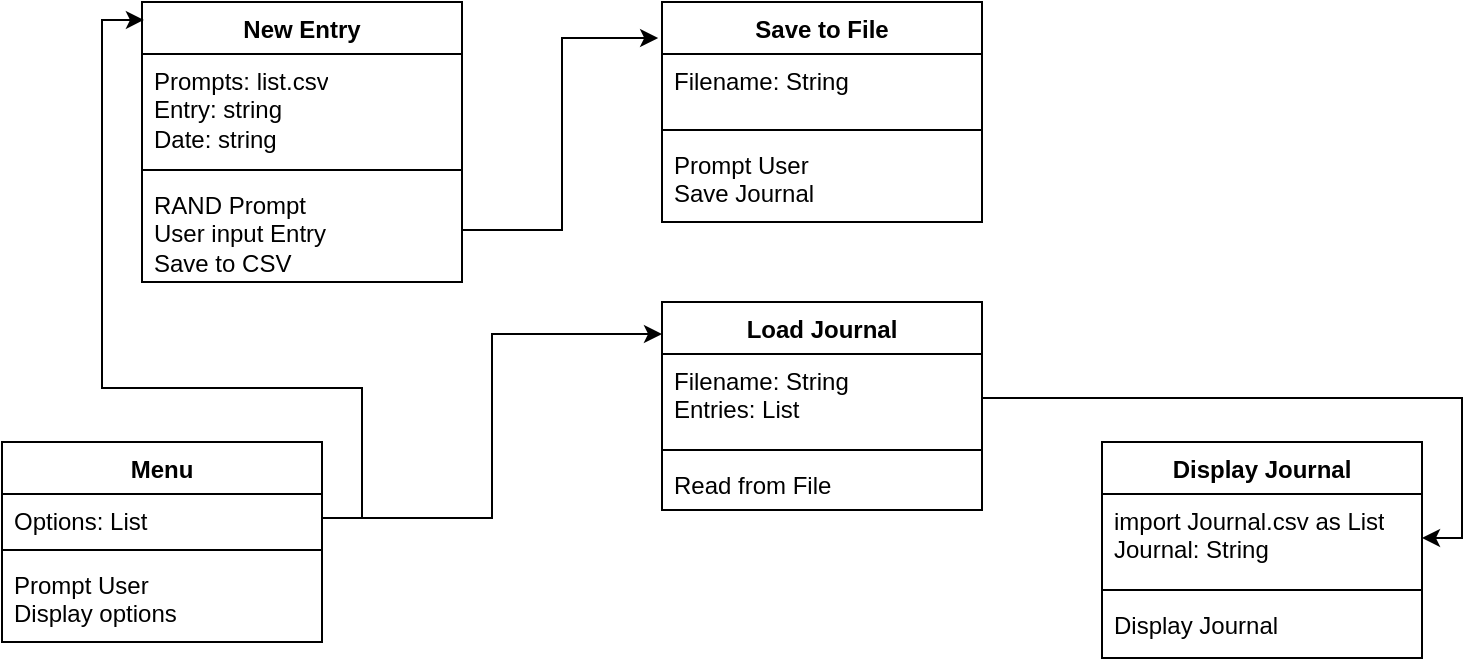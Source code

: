 <mxfile version="22.0.2" type="device">
  <diagram name="Page-1" id="LlIN6rVTh9_fqr0YQBh0">
    <mxGraphModel dx="880" dy="438" grid="1" gridSize="10" guides="1" tooltips="1" connect="1" arrows="1" fold="1" page="1" pageScale="1" pageWidth="850" pageHeight="1100" math="0" shadow="0">
      <root>
        <mxCell id="0" />
        <mxCell id="1" parent="0" />
        <mxCell id="LrsMWdvFFOfcrvA5xw5V-10" value="New Entry" style="swimlane;fontStyle=1;align=center;verticalAlign=top;childLayout=stackLayout;horizontal=1;startSize=26;horizontalStack=0;resizeParent=1;resizeParentMax=0;resizeLast=0;collapsible=1;marginBottom=0;whiteSpace=wrap;html=1;" vertex="1" parent="1">
          <mxGeometry x="160" y="40" width="160" height="140" as="geometry" />
        </mxCell>
        <mxCell id="LrsMWdvFFOfcrvA5xw5V-11" value="Prompts: list.csv&lt;br&gt;Entry: string&amp;nbsp;&lt;br&gt;Date: string" style="text;strokeColor=none;fillColor=none;align=left;verticalAlign=top;spacingLeft=4;spacingRight=4;overflow=hidden;rotatable=0;points=[[0,0.5],[1,0.5]];portConstraint=eastwest;whiteSpace=wrap;html=1;" vertex="1" parent="LrsMWdvFFOfcrvA5xw5V-10">
          <mxGeometry y="26" width="160" height="54" as="geometry" />
        </mxCell>
        <mxCell id="LrsMWdvFFOfcrvA5xw5V-12" value="" style="line;strokeWidth=1;fillColor=none;align=left;verticalAlign=middle;spacingTop=-1;spacingLeft=3;spacingRight=3;rotatable=0;labelPosition=right;points=[];portConstraint=eastwest;strokeColor=inherit;" vertex="1" parent="LrsMWdvFFOfcrvA5xw5V-10">
          <mxGeometry y="80" width="160" height="8" as="geometry" />
        </mxCell>
        <mxCell id="LrsMWdvFFOfcrvA5xw5V-13" value="RAND Prompt&lt;br&gt;User input Entry&lt;br&gt;Save to CSV" style="text;strokeColor=none;fillColor=none;align=left;verticalAlign=top;spacingLeft=4;spacingRight=4;overflow=hidden;rotatable=0;points=[[0,0.5],[1,0.5]];portConstraint=eastwest;whiteSpace=wrap;html=1;" vertex="1" parent="LrsMWdvFFOfcrvA5xw5V-10">
          <mxGeometry y="88" width="160" height="52" as="geometry" />
        </mxCell>
        <mxCell id="LrsMWdvFFOfcrvA5xw5V-18" value="Save to File" style="swimlane;fontStyle=1;align=center;verticalAlign=top;childLayout=stackLayout;horizontal=1;startSize=26;horizontalStack=0;resizeParent=1;resizeParentMax=0;resizeLast=0;collapsible=1;marginBottom=0;whiteSpace=wrap;html=1;" vertex="1" parent="1">
          <mxGeometry x="420" y="40" width="160" height="110" as="geometry" />
        </mxCell>
        <mxCell id="LrsMWdvFFOfcrvA5xw5V-19" value="Filename: String" style="text;strokeColor=none;fillColor=none;align=left;verticalAlign=top;spacingLeft=4;spacingRight=4;overflow=hidden;rotatable=0;points=[[0,0.5],[1,0.5]];portConstraint=eastwest;whiteSpace=wrap;html=1;" vertex="1" parent="LrsMWdvFFOfcrvA5xw5V-18">
          <mxGeometry y="26" width="160" height="34" as="geometry" />
        </mxCell>
        <mxCell id="LrsMWdvFFOfcrvA5xw5V-20" value="" style="line;strokeWidth=1;fillColor=none;align=left;verticalAlign=middle;spacingTop=-1;spacingLeft=3;spacingRight=3;rotatable=0;labelPosition=right;points=[];portConstraint=eastwest;strokeColor=inherit;" vertex="1" parent="LrsMWdvFFOfcrvA5xw5V-18">
          <mxGeometry y="60" width="160" height="8" as="geometry" />
        </mxCell>
        <mxCell id="LrsMWdvFFOfcrvA5xw5V-21" value="Prompt User&lt;br&gt;Save Journal" style="text;strokeColor=none;fillColor=none;align=left;verticalAlign=top;spacingLeft=4;spacingRight=4;overflow=hidden;rotatable=0;points=[[0,0.5],[1,0.5]];portConstraint=eastwest;whiteSpace=wrap;html=1;" vertex="1" parent="LrsMWdvFFOfcrvA5xw5V-18">
          <mxGeometry y="68" width="160" height="42" as="geometry" />
        </mxCell>
        <mxCell id="LrsMWdvFFOfcrvA5xw5V-22" value="Display Journal" style="swimlane;fontStyle=1;align=center;verticalAlign=top;childLayout=stackLayout;horizontal=1;startSize=26;horizontalStack=0;resizeParent=1;resizeParentMax=0;resizeLast=0;collapsible=1;marginBottom=0;whiteSpace=wrap;html=1;" vertex="1" parent="1">
          <mxGeometry x="640" y="260" width="160" height="108" as="geometry" />
        </mxCell>
        <mxCell id="LrsMWdvFFOfcrvA5xw5V-23" value="import Journal.csv as List&lt;br&gt;Journal: String" style="text;strokeColor=none;fillColor=none;align=left;verticalAlign=top;spacingLeft=4;spacingRight=4;overflow=hidden;rotatable=0;points=[[0,0.5],[1,0.5]];portConstraint=eastwest;whiteSpace=wrap;html=1;" vertex="1" parent="LrsMWdvFFOfcrvA5xw5V-22">
          <mxGeometry y="26" width="160" height="44" as="geometry" />
        </mxCell>
        <mxCell id="LrsMWdvFFOfcrvA5xw5V-24" value="" style="line;strokeWidth=1;fillColor=none;align=left;verticalAlign=middle;spacingTop=-1;spacingLeft=3;spacingRight=3;rotatable=0;labelPosition=right;points=[];portConstraint=eastwest;strokeColor=inherit;" vertex="1" parent="LrsMWdvFFOfcrvA5xw5V-22">
          <mxGeometry y="70" width="160" height="8" as="geometry" />
        </mxCell>
        <mxCell id="LrsMWdvFFOfcrvA5xw5V-25" value="Display Journal" style="text;strokeColor=none;fillColor=none;align=left;verticalAlign=top;spacingLeft=4;spacingRight=4;overflow=hidden;rotatable=0;points=[[0,0.5],[1,0.5]];portConstraint=eastwest;whiteSpace=wrap;html=1;" vertex="1" parent="LrsMWdvFFOfcrvA5xw5V-22">
          <mxGeometry y="78" width="160" height="30" as="geometry" />
        </mxCell>
        <mxCell id="LrsMWdvFFOfcrvA5xw5V-26" value="Load Journal" style="swimlane;fontStyle=1;align=center;verticalAlign=top;childLayout=stackLayout;horizontal=1;startSize=26;horizontalStack=0;resizeParent=1;resizeParentMax=0;resizeLast=0;collapsible=1;marginBottom=0;whiteSpace=wrap;html=1;" vertex="1" parent="1">
          <mxGeometry x="420" y="190" width="160" height="104" as="geometry" />
        </mxCell>
        <mxCell id="LrsMWdvFFOfcrvA5xw5V-27" value="Filename: String&lt;br&gt;Entries: List&lt;br&gt;" style="text;strokeColor=none;fillColor=none;align=left;verticalAlign=top;spacingLeft=4;spacingRight=4;overflow=hidden;rotatable=0;points=[[0,0.5],[1,0.5]];portConstraint=eastwest;whiteSpace=wrap;html=1;" vertex="1" parent="LrsMWdvFFOfcrvA5xw5V-26">
          <mxGeometry y="26" width="160" height="44" as="geometry" />
        </mxCell>
        <mxCell id="LrsMWdvFFOfcrvA5xw5V-28" value="" style="line;strokeWidth=1;fillColor=none;align=left;verticalAlign=middle;spacingTop=-1;spacingLeft=3;spacingRight=3;rotatable=0;labelPosition=right;points=[];portConstraint=eastwest;strokeColor=inherit;" vertex="1" parent="LrsMWdvFFOfcrvA5xw5V-26">
          <mxGeometry y="70" width="160" height="8" as="geometry" />
        </mxCell>
        <mxCell id="LrsMWdvFFOfcrvA5xw5V-29" value="Read from File" style="text;strokeColor=none;fillColor=none;align=left;verticalAlign=top;spacingLeft=4;spacingRight=4;overflow=hidden;rotatable=0;points=[[0,0.5],[1,0.5]];portConstraint=eastwest;whiteSpace=wrap;html=1;" vertex="1" parent="LrsMWdvFFOfcrvA5xw5V-26">
          <mxGeometry y="78" width="160" height="26" as="geometry" />
        </mxCell>
        <mxCell id="LrsMWdvFFOfcrvA5xw5V-30" value="Menu" style="swimlane;fontStyle=1;align=center;verticalAlign=top;childLayout=stackLayout;horizontal=1;startSize=26;horizontalStack=0;resizeParent=1;resizeParentMax=0;resizeLast=0;collapsible=1;marginBottom=0;whiteSpace=wrap;html=1;" vertex="1" parent="1">
          <mxGeometry x="90" y="260" width="160" height="100" as="geometry" />
        </mxCell>
        <mxCell id="LrsMWdvFFOfcrvA5xw5V-31" value="Options: List&lt;br&gt;" style="text;strokeColor=none;fillColor=none;align=left;verticalAlign=top;spacingLeft=4;spacingRight=4;overflow=hidden;rotatable=0;points=[[0,0.5],[1,0.5]];portConstraint=eastwest;whiteSpace=wrap;html=1;" vertex="1" parent="LrsMWdvFFOfcrvA5xw5V-30">
          <mxGeometry y="26" width="160" height="24" as="geometry" />
        </mxCell>
        <mxCell id="LrsMWdvFFOfcrvA5xw5V-32" value="" style="line;strokeWidth=1;fillColor=none;align=left;verticalAlign=middle;spacingTop=-1;spacingLeft=3;spacingRight=3;rotatable=0;labelPosition=right;points=[];portConstraint=eastwest;strokeColor=inherit;" vertex="1" parent="LrsMWdvFFOfcrvA5xw5V-30">
          <mxGeometry y="50" width="160" height="8" as="geometry" />
        </mxCell>
        <mxCell id="LrsMWdvFFOfcrvA5xw5V-33" value="Prompt User&lt;br&gt;Display options" style="text;strokeColor=none;fillColor=none;align=left;verticalAlign=top;spacingLeft=4;spacingRight=4;overflow=hidden;rotatable=0;points=[[0,0.5],[1,0.5]];portConstraint=eastwest;whiteSpace=wrap;html=1;" vertex="1" parent="LrsMWdvFFOfcrvA5xw5V-30">
          <mxGeometry y="58" width="160" height="42" as="geometry" />
        </mxCell>
        <mxCell id="LrsMWdvFFOfcrvA5xw5V-37" style="edgeStyle=orthogonalEdgeStyle;rounded=0;orthogonalLoop=1;jettySize=auto;html=1;exitX=1;exitY=0.5;exitDx=0;exitDy=0;entryX=0.006;entryY=0.064;entryDx=0;entryDy=0;entryPerimeter=0;" edge="1" parent="1" source="LrsMWdvFFOfcrvA5xw5V-31" target="LrsMWdvFFOfcrvA5xw5V-10">
          <mxGeometry relative="1" as="geometry" />
        </mxCell>
        <mxCell id="LrsMWdvFFOfcrvA5xw5V-41" style="edgeStyle=orthogonalEdgeStyle;rounded=0;orthogonalLoop=1;jettySize=auto;html=1;exitX=1;exitY=0.5;exitDx=0;exitDy=0;entryX=-0.012;entryY=0.164;entryDx=0;entryDy=0;entryPerimeter=0;" edge="1" parent="1" source="LrsMWdvFFOfcrvA5xw5V-13" target="LrsMWdvFFOfcrvA5xw5V-18">
          <mxGeometry relative="1" as="geometry" />
        </mxCell>
        <mxCell id="LrsMWdvFFOfcrvA5xw5V-42" style="edgeStyle=orthogonalEdgeStyle;rounded=0;orthogonalLoop=1;jettySize=auto;html=1;exitX=1;exitY=0.5;exitDx=0;exitDy=0;entryX=0;entryY=0.154;entryDx=0;entryDy=0;entryPerimeter=0;" edge="1" parent="1" source="LrsMWdvFFOfcrvA5xw5V-31" target="LrsMWdvFFOfcrvA5xw5V-26">
          <mxGeometry relative="1" as="geometry" />
        </mxCell>
        <mxCell id="LrsMWdvFFOfcrvA5xw5V-43" style="edgeStyle=orthogonalEdgeStyle;rounded=0;orthogonalLoop=1;jettySize=auto;html=1;exitX=1;exitY=0.5;exitDx=0;exitDy=0;entryX=1;entryY=0.5;entryDx=0;entryDy=0;" edge="1" parent="1" source="LrsMWdvFFOfcrvA5xw5V-27" target="LrsMWdvFFOfcrvA5xw5V-23">
          <mxGeometry relative="1" as="geometry" />
        </mxCell>
      </root>
    </mxGraphModel>
  </diagram>
</mxfile>
